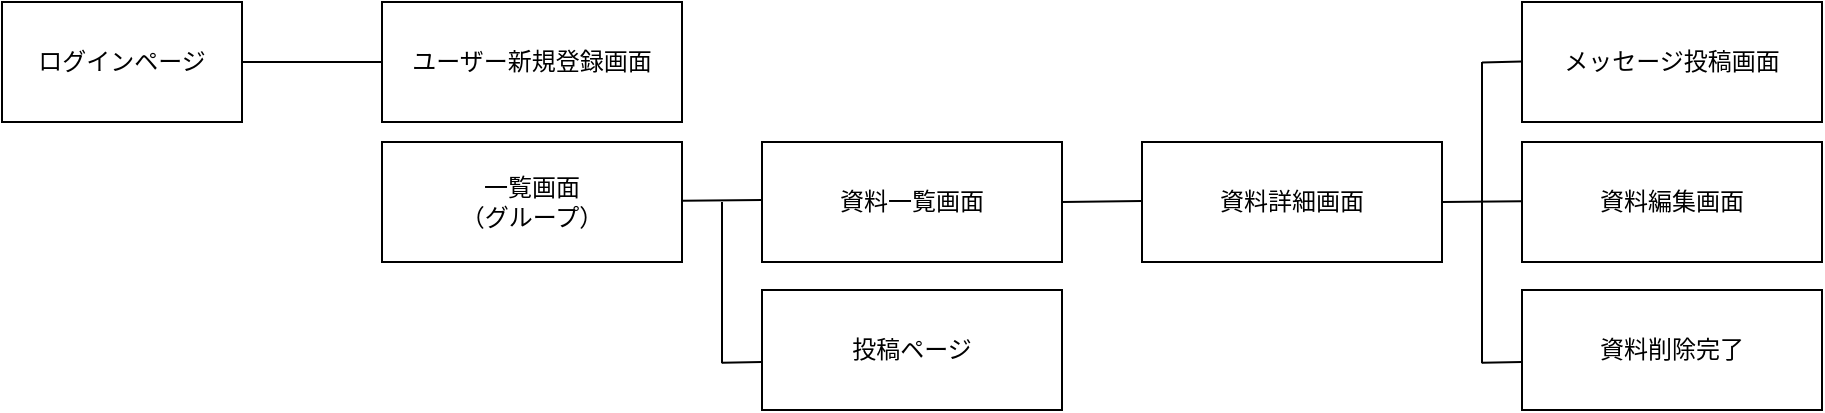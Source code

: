 <mxfile>
    <diagram id="6TIw4bKWjE4pkxDr2nV-" name="ページ1">
        <mxGraphModel dx="597" dy="541" grid="1" gridSize="10" guides="1" tooltips="1" connect="1" arrows="1" fold="1" page="1" pageScale="1" pageWidth="1169" pageHeight="827" math="0" shadow="0">
            <root>
                <mxCell id="0"/>
                <mxCell id="1" parent="0"/>
                <mxCell id="6" value="ログインページ" style="rounded=0;whiteSpace=wrap;html=1;" vertex="1" parent="1">
                    <mxGeometry x="90" y="280" width="120" height="60" as="geometry"/>
                </mxCell>
                <mxCell id="7" value="ユーザー新規登録画面" style="rounded=0;whiteSpace=wrap;html=1;" vertex="1" parent="1">
                    <mxGeometry x="280" y="280" width="150" height="60" as="geometry"/>
                </mxCell>
                <mxCell id="8" value="一覧画面&lt;br&gt;（グループ）" style="rounded=0;whiteSpace=wrap;html=1;" vertex="1" parent="1">
                    <mxGeometry x="280" y="350" width="150" height="60" as="geometry"/>
                </mxCell>
                <mxCell id="9" value="投稿ページ" style="rounded=0;whiteSpace=wrap;html=1;" vertex="1" parent="1">
                    <mxGeometry x="470" y="424" width="150" height="60" as="geometry"/>
                </mxCell>
                <mxCell id="10" value="資料一覧画面" style="rounded=0;whiteSpace=wrap;html=1;" vertex="1" parent="1">
                    <mxGeometry x="470" y="350" width="150" height="60" as="geometry"/>
                </mxCell>
                <mxCell id="11" value="資料詳細画面" style="rounded=0;whiteSpace=wrap;html=1;" vertex="1" parent="1">
                    <mxGeometry x="660" y="350" width="150" height="60" as="geometry"/>
                </mxCell>
                <mxCell id="12" value="" style="endArrow=none;html=1;entryX=0;entryY=0.5;entryDx=0;entryDy=0;" edge="1" parent="1" target="7">
                    <mxGeometry width="50" height="50" relative="1" as="geometry">
                        <mxPoint x="210" y="310" as="sourcePoint"/>
                        <mxPoint x="260" y="310" as="targetPoint"/>
                    </mxGeometry>
                </mxCell>
                <mxCell id="13" value="" style="endArrow=none;html=1;" edge="1" parent="1">
                    <mxGeometry width="50" height="50" relative="1" as="geometry">
                        <mxPoint x="430" y="379.41" as="sourcePoint"/>
                        <mxPoint x="470" y="379" as="targetPoint"/>
                    </mxGeometry>
                </mxCell>
                <mxCell id="14" value="" style="endArrow=none;html=1;" edge="1" parent="1">
                    <mxGeometry width="50" height="50" relative="1" as="geometry">
                        <mxPoint x="450" y="380.0" as="sourcePoint"/>
                        <mxPoint x="450" y="460.59" as="targetPoint"/>
                        <Array as="points">
                            <mxPoint x="450" y="450"/>
                        </Array>
                    </mxGeometry>
                </mxCell>
                <mxCell id="15" value="" style="endArrow=none;html=1;" edge="1" parent="1">
                    <mxGeometry width="50" height="50" relative="1" as="geometry">
                        <mxPoint x="450" y="460.41" as="sourcePoint"/>
                        <mxPoint x="470" y="460" as="targetPoint"/>
                    </mxGeometry>
                </mxCell>
                <mxCell id="18" value="" style="endArrow=none;html=1;" edge="1" parent="1">
                    <mxGeometry width="50" height="50" relative="1" as="geometry">
                        <mxPoint x="620.0" y="379.96" as="sourcePoint"/>
                        <mxPoint x="660" y="379.55" as="targetPoint"/>
                    </mxGeometry>
                </mxCell>
                <mxCell id="19" value="" style="endArrow=none;html=1;" edge="1" parent="1">
                    <mxGeometry width="50" height="50" relative="1" as="geometry">
                        <mxPoint x="810" y="380.04" as="sourcePoint"/>
                        <mxPoint x="850" y="379.63" as="targetPoint"/>
                    </mxGeometry>
                </mxCell>
                <mxCell id="20" value="資料削除完了" style="rounded=0;whiteSpace=wrap;html=1;" vertex="1" parent="1">
                    <mxGeometry x="850" y="424" width="150" height="60" as="geometry"/>
                </mxCell>
                <mxCell id="21" value="資料編集画面" style="rounded=0;whiteSpace=wrap;html=1;" vertex="1" parent="1">
                    <mxGeometry x="850" y="350" width="150" height="60" as="geometry"/>
                </mxCell>
                <mxCell id="22" value="" style="endArrow=none;html=1;" edge="1" parent="1">
                    <mxGeometry width="50" height="50" relative="1" as="geometry">
                        <mxPoint x="830" y="310" as="sourcePoint"/>
                        <mxPoint x="830" y="460.59" as="targetPoint"/>
                        <Array as="points">
                            <mxPoint x="830" y="450"/>
                        </Array>
                    </mxGeometry>
                </mxCell>
                <mxCell id="23" value="" style="endArrow=none;html=1;" edge="1" parent="1">
                    <mxGeometry width="50" height="50" relative="1" as="geometry">
                        <mxPoint x="830" y="460.41" as="sourcePoint"/>
                        <mxPoint x="850" y="460" as="targetPoint"/>
                    </mxGeometry>
                </mxCell>
                <mxCell id="26" value="メッセージ投稿画面" style="rounded=0;whiteSpace=wrap;html=1;" vertex="1" parent="1">
                    <mxGeometry x="850" y="280" width="150" height="60" as="geometry"/>
                </mxCell>
                <mxCell id="27" value="" style="endArrow=none;html=1;" edge="1" parent="1">
                    <mxGeometry width="50" height="50" relative="1" as="geometry">
                        <mxPoint x="830" y="310.21" as="sourcePoint"/>
                        <mxPoint x="850" y="309.8" as="targetPoint"/>
                    </mxGeometry>
                </mxCell>
            </root>
        </mxGraphModel>
    </diagram>
</mxfile>